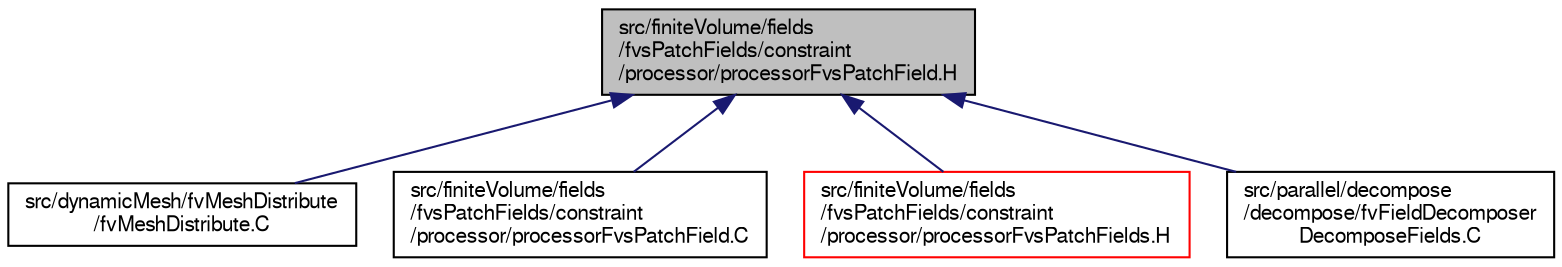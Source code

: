 digraph "src/finiteVolume/fields/fvsPatchFields/constraint/processor/processorFvsPatchField.H"
{
  bgcolor="transparent";
  edge [fontname="FreeSans",fontsize="10",labelfontname="FreeSans",labelfontsize="10"];
  node [fontname="FreeSans",fontsize="10",shape=record];
  Node256 [label="src/finiteVolume/fields\l/fvsPatchFields/constraint\l/processor/processorFvsPatchField.H",height=0.2,width=0.4,color="black", fillcolor="grey75", style="filled", fontcolor="black"];
  Node256 -> Node257 [dir="back",color="midnightblue",fontsize="10",style="solid",fontname="FreeSans"];
  Node257 [label="src/dynamicMesh/fvMeshDistribute\l/fvMeshDistribute.C",height=0.2,width=0.4,color="black",URL="$a00416.html"];
  Node256 -> Node258 [dir="back",color="midnightblue",fontsize="10",style="solid",fontname="FreeSans"];
  Node258 [label="src/finiteVolume/fields\l/fvsPatchFields/constraint\l/processor/processorFvsPatchField.C",height=0.2,width=0.4,color="black",URL="$a02633.html"];
  Node256 -> Node259 [dir="back",color="midnightblue",fontsize="10",style="solid",fontname="FreeSans"];
  Node259 [label="src/finiteVolume/fields\l/fvsPatchFields/constraint\l/processor/processorFvsPatchFields.H",height=0.2,width=0.4,color="red",URL="$a02642.html"];
  Node256 -> Node261 [dir="back",color="midnightblue",fontsize="10",style="solid",fontname="FreeSans"];
  Node261 [label="src/parallel/decompose\l/decompose/fvFieldDecomposer\lDecomposeFields.C",height=0.2,width=0.4,color="black",URL="$a12977.html"];
}
